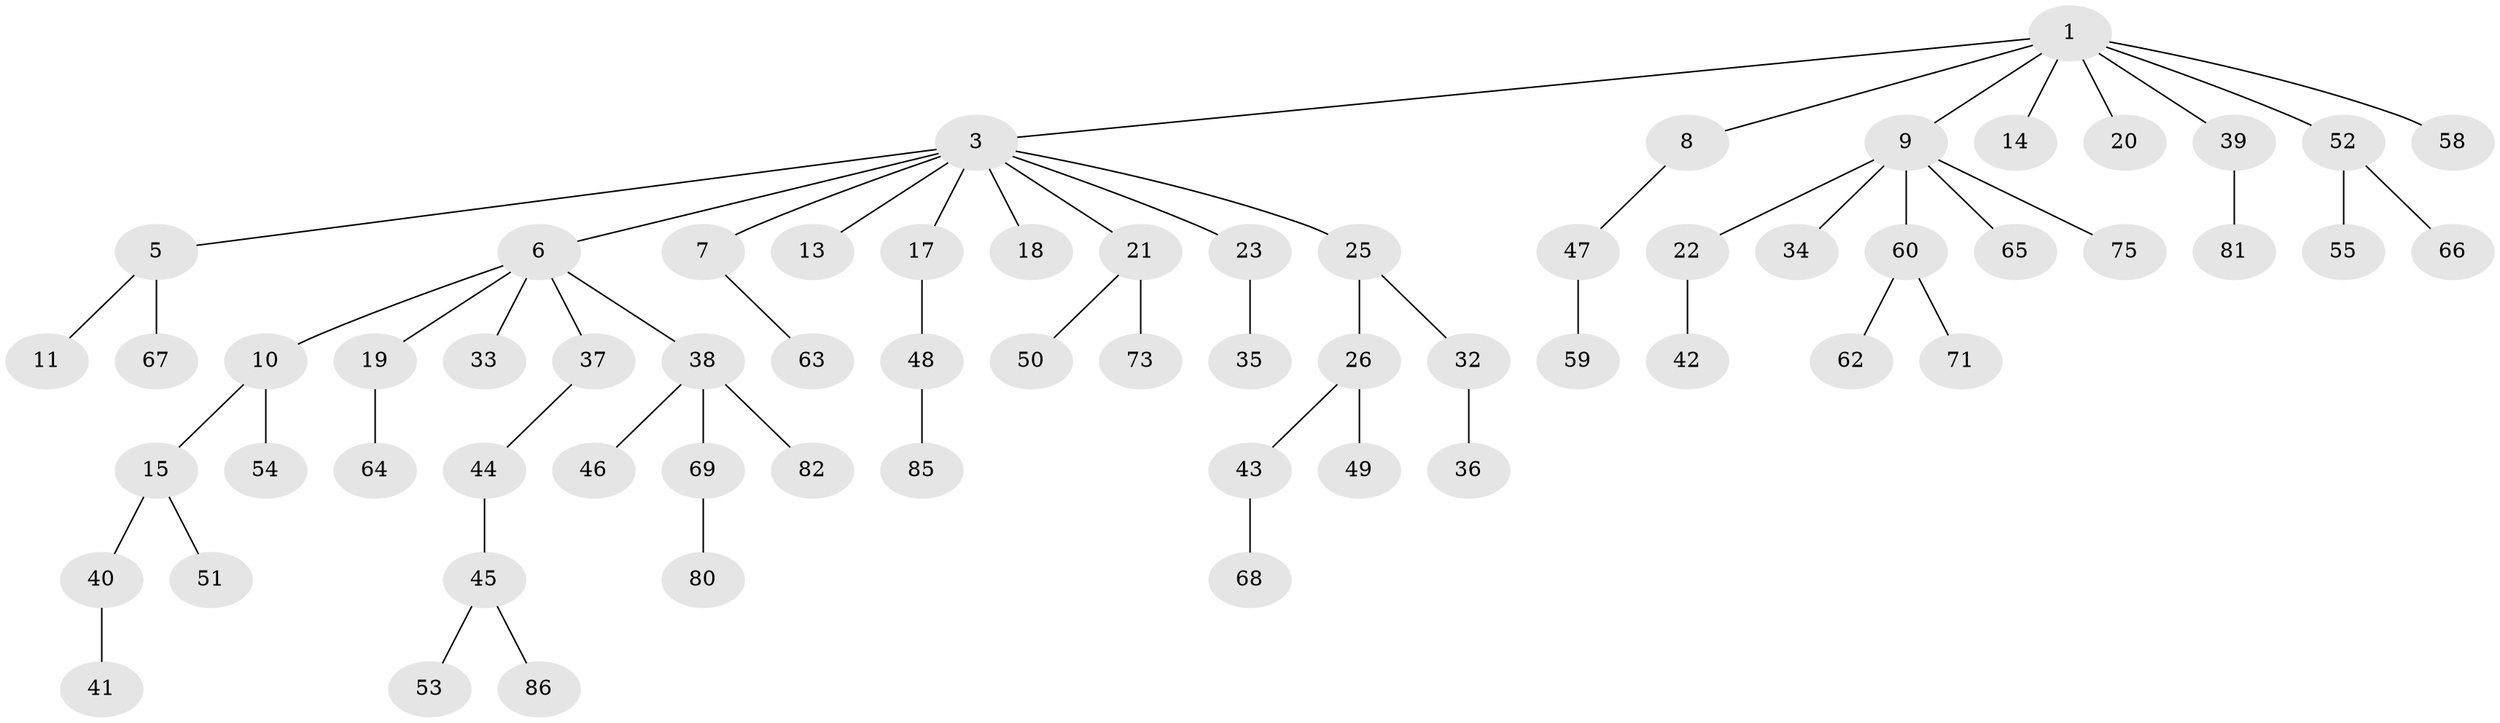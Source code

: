 // original degree distribution, {3: 0.18478260869565216, 7: 0.010869565217391304, 8: 0.010869565217391304, 4: 0.043478260869565216, 6: 0.010869565217391304, 2: 0.2826086956521739, 1: 0.45652173913043476}
// Generated by graph-tools (version 1.1) at 2025/19/03/04/25 18:19:26]
// undirected, 64 vertices, 63 edges
graph export_dot {
graph [start="1"]
  node [color=gray90,style=filled];
  1 [super="+2"];
  3 [super="+4"];
  5;
  6;
  7;
  8;
  9 [super="+12+16"];
  10;
  11;
  13;
  14 [super="+77+28"];
  15 [super="+31"];
  17 [super="+24"];
  18 [super="+29"];
  19;
  20;
  21;
  22;
  23 [super="+92"];
  25;
  26;
  32;
  33 [super="+56"];
  34;
  35;
  36 [super="+79"];
  37;
  38;
  39;
  40;
  41 [super="+57"];
  42;
  43;
  44 [super="+87"];
  45;
  46;
  47;
  48;
  49;
  50;
  51;
  52;
  53 [super="+78"];
  54;
  55;
  58;
  59;
  60;
  62 [super="+90+72"];
  63;
  64;
  65;
  66;
  67;
  68;
  69;
  71 [super="+89"];
  73 [super="+76"];
  75 [super="+83"];
  80;
  81;
  82;
  85;
  86;
  1 -- 14;
  1 -- 20;
  1 -- 3;
  1 -- 52;
  1 -- 39;
  1 -- 8;
  1 -- 9;
  1 -- 58;
  3 -- 7;
  3 -- 13;
  3 -- 18;
  3 -- 21;
  3 -- 23;
  3 -- 25;
  3 -- 17;
  3 -- 5;
  3 -- 6;
  5 -- 11;
  5 -- 67;
  6 -- 10;
  6 -- 19;
  6 -- 33;
  6 -- 37;
  6 -- 38;
  7 -- 63;
  8 -- 47;
  9 -- 65;
  9 -- 60;
  9 -- 22;
  9 -- 34;
  9 -- 75;
  10 -- 15;
  10 -- 54;
  15 -- 40;
  15 -- 51;
  17 -- 48;
  19 -- 64;
  21 -- 50;
  21 -- 73;
  22 -- 42;
  23 -- 35;
  25 -- 26;
  25 -- 32;
  26 -- 43;
  26 -- 49;
  32 -- 36;
  37 -- 44;
  38 -- 46;
  38 -- 69;
  38 -- 82;
  39 -- 81;
  40 -- 41;
  43 -- 68;
  44 -- 45;
  45 -- 53;
  45 -- 86;
  47 -- 59;
  48 -- 85;
  52 -- 55;
  52 -- 66;
  60 -- 62;
  60 -- 71;
  69 -- 80;
}

